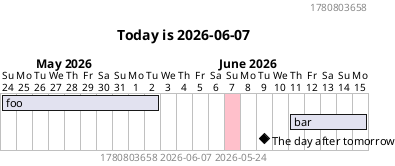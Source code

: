 @startgantt

hide footbox

title Today is %date("YYYY-MM-dd")

header %now()

!$now = %now()
!$past = %date("YYYY-MM-dd", $now - 14*24*3600)

Project starts at $past

today is colored in pink

[foo] lasts 10 days
[bar] lasts 5 days
[bar] starts at %date("YYYY-MM-dd", $now + 4*24*3600)

[The day after tomorrow] happens at %date("YYYY-MM-dd", $now + 2*24*3600)

footer $now %date("YYYY-MM-dd", $now) $past
@endgantt
